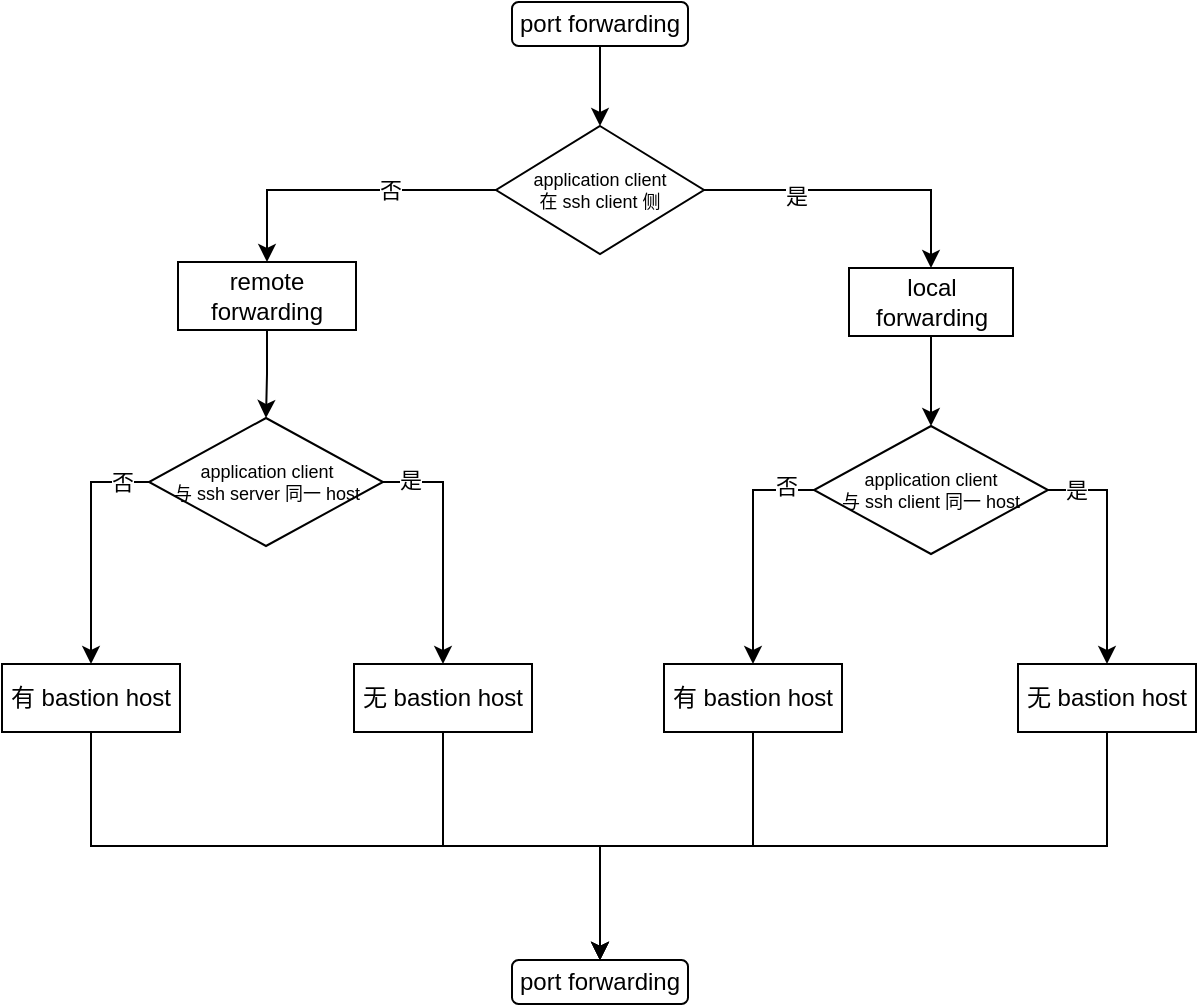 <mxfile version="24.8.4">
  <diagram name="第 1 页" id="i_x9QhXuIShAMBmTnTVo">
    <mxGraphModel dx="1058" dy="581" grid="0" gridSize="10" guides="1" tooltips="1" connect="1" arrows="1" fold="1" page="0" pageScale="1" pageWidth="827" pageHeight="1169" math="0" shadow="0">
      <root>
        <mxCell id="0" />
        <mxCell id="1" parent="0" />
        <mxCell id="hNcdMBy9ng1oUq9hT3ED-13" style="edgeStyle=orthogonalEdgeStyle;rounded=0;orthogonalLoop=1;jettySize=auto;html=1;exitX=0.5;exitY=1;exitDx=0;exitDy=0;entryX=0.5;entryY=0;entryDx=0;entryDy=0;" edge="1" parent="1" source="hNcdMBy9ng1oUq9hT3ED-1" target="hNcdMBy9ng1oUq9hT3ED-2">
          <mxGeometry relative="1" as="geometry" />
        </mxCell>
        <mxCell id="hNcdMBy9ng1oUq9hT3ED-1" value="port forwarding" style="rounded=1;whiteSpace=wrap;html=1;" vertex="1" parent="1">
          <mxGeometry x="587" y="275" width="88" height="22" as="geometry" />
        </mxCell>
        <mxCell id="hNcdMBy9ng1oUq9hT3ED-7" style="edgeStyle=orthogonalEdgeStyle;rounded=0;orthogonalLoop=1;jettySize=auto;html=1;exitX=1;exitY=0.5;exitDx=0;exitDy=0;entryX=0.5;entryY=0;entryDx=0;entryDy=0;" edge="1" parent="1" source="hNcdMBy9ng1oUq9hT3ED-2" target="hNcdMBy9ng1oUq9hT3ED-3">
          <mxGeometry relative="1" as="geometry" />
        </mxCell>
        <mxCell id="hNcdMBy9ng1oUq9hT3ED-9" value="是" style="edgeLabel;html=1;align=center;verticalAlign=middle;resizable=0;points=[];" vertex="1" connectable="0" parent="hNcdMBy9ng1oUq9hT3ED-7">
          <mxGeometry x="-0.398" y="-3" relative="1" as="geometry">
            <mxPoint as="offset" />
          </mxGeometry>
        </mxCell>
        <mxCell id="hNcdMBy9ng1oUq9hT3ED-8" style="edgeStyle=orthogonalEdgeStyle;rounded=0;orthogonalLoop=1;jettySize=auto;html=1;exitX=0;exitY=0.5;exitDx=0;exitDy=0;entryX=0.5;entryY=0;entryDx=0;entryDy=0;" edge="1" parent="1" source="hNcdMBy9ng1oUq9hT3ED-2" target="hNcdMBy9ng1oUq9hT3ED-4">
          <mxGeometry relative="1" as="geometry" />
        </mxCell>
        <mxCell id="hNcdMBy9ng1oUq9hT3ED-10" value="否" style="edgeLabel;html=1;align=center;verticalAlign=middle;resizable=0;points=[];" vertex="1" connectable="0" parent="hNcdMBy9ng1oUq9hT3ED-8">
          <mxGeometry x="-0.287" relative="1" as="geometry">
            <mxPoint as="offset" />
          </mxGeometry>
        </mxCell>
        <mxCell id="hNcdMBy9ng1oUq9hT3ED-2" value="application client &lt;br&gt;在 ssh client 侧" style="rhombus;whiteSpace=wrap;html=1;fontSize=9;" vertex="1" parent="1">
          <mxGeometry x="579" y="337" width="104" height="64" as="geometry" />
        </mxCell>
        <mxCell id="hNcdMBy9ng1oUq9hT3ED-11" style="edgeStyle=orthogonalEdgeStyle;rounded=0;orthogonalLoop=1;jettySize=auto;html=1;exitX=0.5;exitY=1;exitDx=0;exitDy=0;" edge="1" parent="1" source="hNcdMBy9ng1oUq9hT3ED-3" target="hNcdMBy9ng1oUq9hT3ED-5">
          <mxGeometry relative="1" as="geometry" />
        </mxCell>
        <mxCell id="hNcdMBy9ng1oUq9hT3ED-3" value="local forwarding" style="rounded=0;whiteSpace=wrap;html=1;" vertex="1" parent="1">
          <mxGeometry x="755.5" y="408" width="82" height="34" as="geometry" />
        </mxCell>
        <mxCell id="hNcdMBy9ng1oUq9hT3ED-12" style="edgeStyle=orthogonalEdgeStyle;rounded=0;orthogonalLoop=1;jettySize=auto;html=1;exitX=0.5;exitY=1;exitDx=0;exitDy=0;" edge="1" parent="1" source="hNcdMBy9ng1oUq9hT3ED-4" target="hNcdMBy9ng1oUq9hT3ED-6">
          <mxGeometry relative="1" as="geometry" />
        </mxCell>
        <mxCell id="hNcdMBy9ng1oUq9hT3ED-4" value="remote forwarding" style="rounded=0;whiteSpace=wrap;html=1;" vertex="1" parent="1">
          <mxGeometry x="420" y="405" width="89" height="34" as="geometry" />
        </mxCell>
        <mxCell id="hNcdMBy9ng1oUq9hT3ED-21" style="edgeStyle=orthogonalEdgeStyle;rounded=0;orthogonalLoop=1;jettySize=auto;html=1;exitX=1;exitY=0.5;exitDx=0;exitDy=0;" edge="1" parent="1" source="hNcdMBy9ng1oUq9hT3ED-5" target="hNcdMBy9ng1oUq9hT3ED-20">
          <mxGeometry relative="1" as="geometry" />
        </mxCell>
        <mxCell id="hNcdMBy9ng1oUq9hT3ED-32" value="是" style="edgeLabel;html=1;align=center;verticalAlign=middle;resizable=0;points=[];" vertex="1" connectable="0" parent="hNcdMBy9ng1oUq9hT3ED-21">
          <mxGeometry x="-0.76" relative="1" as="geometry">
            <mxPoint as="offset" />
          </mxGeometry>
        </mxCell>
        <mxCell id="hNcdMBy9ng1oUq9hT3ED-22" style="edgeStyle=orthogonalEdgeStyle;rounded=0;orthogonalLoop=1;jettySize=auto;html=1;exitX=0;exitY=0.5;exitDx=0;exitDy=0;entryX=0.5;entryY=0;entryDx=0;entryDy=0;" edge="1" parent="1" source="hNcdMBy9ng1oUq9hT3ED-5" target="hNcdMBy9ng1oUq9hT3ED-19">
          <mxGeometry relative="1" as="geometry" />
        </mxCell>
        <mxCell id="hNcdMBy9ng1oUq9hT3ED-33" value="否" style="edgeLabel;html=1;align=center;verticalAlign=middle;resizable=0;points=[];" vertex="1" connectable="0" parent="hNcdMBy9ng1oUq9hT3ED-22">
          <mxGeometry x="-0.66" y="-3" relative="1" as="geometry">
            <mxPoint x="6" y="1" as="offset" />
          </mxGeometry>
        </mxCell>
        <mxCell id="hNcdMBy9ng1oUq9hT3ED-5" value="application client &lt;br&gt;与 ssh client 同一 host" style="rhombus;whiteSpace=wrap;html=1;fontSize=9;" vertex="1" parent="1">
          <mxGeometry x="738" y="487" width="117" height="64" as="geometry" />
        </mxCell>
        <mxCell id="hNcdMBy9ng1oUq9hT3ED-25" style="edgeStyle=orthogonalEdgeStyle;rounded=0;orthogonalLoop=1;jettySize=auto;html=1;exitX=1;exitY=0.5;exitDx=0;exitDy=0;entryX=0.5;entryY=0;entryDx=0;entryDy=0;" edge="1" parent="1" source="hNcdMBy9ng1oUq9hT3ED-6" target="hNcdMBy9ng1oUq9hT3ED-24">
          <mxGeometry relative="1" as="geometry" />
        </mxCell>
        <mxCell id="hNcdMBy9ng1oUq9hT3ED-34" value="是" style="edgeLabel;html=1;align=center;verticalAlign=middle;resizable=0;points=[];" vertex="1" connectable="0" parent="hNcdMBy9ng1oUq9hT3ED-25">
          <mxGeometry x="-0.793" y="1" relative="1" as="geometry">
            <mxPoint x="1" as="offset" />
          </mxGeometry>
        </mxCell>
        <mxCell id="hNcdMBy9ng1oUq9hT3ED-26" style="edgeStyle=orthogonalEdgeStyle;rounded=0;orthogonalLoop=1;jettySize=auto;html=1;exitX=0;exitY=0.5;exitDx=0;exitDy=0;entryX=0.5;entryY=0;entryDx=0;entryDy=0;" edge="1" parent="1" source="hNcdMBy9ng1oUq9hT3ED-6" target="hNcdMBy9ng1oUq9hT3ED-23">
          <mxGeometry relative="1" as="geometry" />
        </mxCell>
        <mxCell id="hNcdMBy9ng1oUq9hT3ED-35" value="否" style="edgeLabel;html=1;align=center;verticalAlign=middle;resizable=0;points=[];" vertex="1" connectable="0" parent="hNcdMBy9ng1oUq9hT3ED-26">
          <mxGeometry x="-0.758" relative="1" as="geometry">
            <mxPoint x="1" as="offset" />
          </mxGeometry>
        </mxCell>
        <mxCell id="hNcdMBy9ng1oUq9hT3ED-6" value="application client &lt;br&gt;与 ssh server 同一 host" style="rhombus;whiteSpace=wrap;html=1;fontSize=9;" vertex="1" parent="1">
          <mxGeometry x="405.5" y="483" width="117" height="64" as="geometry" />
        </mxCell>
        <mxCell id="hNcdMBy9ng1oUq9hT3ED-30" style="edgeStyle=orthogonalEdgeStyle;rounded=0;orthogonalLoop=1;jettySize=auto;html=1;exitX=0.5;exitY=1;exitDx=0;exitDy=0;entryX=0.5;entryY=0;entryDx=0;entryDy=0;" edge="1" parent="1" source="hNcdMBy9ng1oUq9hT3ED-19" target="hNcdMBy9ng1oUq9hT3ED-27">
          <mxGeometry relative="1" as="geometry" />
        </mxCell>
        <mxCell id="hNcdMBy9ng1oUq9hT3ED-19" value="有 bastion host" style="rounded=0;whiteSpace=wrap;html=1;" vertex="1" parent="1">
          <mxGeometry x="663" y="606" width="89" height="34" as="geometry" />
        </mxCell>
        <mxCell id="hNcdMBy9ng1oUq9hT3ED-31" style="edgeStyle=orthogonalEdgeStyle;rounded=0;orthogonalLoop=1;jettySize=auto;html=1;exitX=0.5;exitY=1;exitDx=0;exitDy=0;entryX=0.5;entryY=0;entryDx=0;entryDy=0;" edge="1" parent="1" source="hNcdMBy9ng1oUq9hT3ED-20" target="hNcdMBy9ng1oUq9hT3ED-27">
          <mxGeometry relative="1" as="geometry" />
        </mxCell>
        <mxCell id="hNcdMBy9ng1oUq9hT3ED-20" value="无 bastion host" style="rounded=0;whiteSpace=wrap;html=1;" vertex="1" parent="1">
          <mxGeometry x="840" y="606" width="89" height="34" as="geometry" />
        </mxCell>
        <mxCell id="hNcdMBy9ng1oUq9hT3ED-28" style="edgeStyle=orthogonalEdgeStyle;rounded=0;orthogonalLoop=1;jettySize=auto;html=1;exitX=0.5;exitY=1;exitDx=0;exitDy=0;entryX=0.5;entryY=0;entryDx=0;entryDy=0;" edge="1" parent="1" source="hNcdMBy9ng1oUq9hT3ED-23" target="hNcdMBy9ng1oUq9hT3ED-27">
          <mxGeometry relative="1" as="geometry">
            <mxPoint x="598" y="712" as="targetPoint" />
          </mxGeometry>
        </mxCell>
        <mxCell id="hNcdMBy9ng1oUq9hT3ED-23" value="有 bastion host" style="rounded=0;whiteSpace=wrap;html=1;" vertex="1" parent="1">
          <mxGeometry x="332" y="606" width="89" height="34" as="geometry" />
        </mxCell>
        <mxCell id="hNcdMBy9ng1oUq9hT3ED-29" style="edgeStyle=orthogonalEdgeStyle;rounded=0;orthogonalLoop=1;jettySize=auto;html=1;exitX=0.5;exitY=1;exitDx=0;exitDy=0;entryX=0.5;entryY=0;entryDx=0;entryDy=0;" edge="1" parent="1" source="hNcdMBy9ng1oUq9hT3ED-24" target="hNcdMBy9ng1oUq9hT3ED-27">
          <mxGeometry relative="1" as="geometry">
            <mxPoint x="597" y="710" as="targetPoint" />
          </mxGeometry>
        </mxCell>
        <mxCell id="hNcdMBy9ng1oUq9hT3ED-24" value="无 bastion host" style="rounded=0;whiteSpace=wrap;html=1;" vertex="1" parent="1">
          <mxGeometry x="508" y="606" width="89" height="34" as="geometry" />
        </mxCell>
        <mxCell id="hNcdMBy9ng1oUq9hT3ED-27" value="port forwarding" style="rounded=1;whiteSpace=wrap;html=1;" vertex="1" parent="1">
          <mxGeometry x="587" y="754" width="88" height="22" as="geometry" />
        </mxCell>
      </root>
    </mxGraphModel>
  </diagram>
</mxfile>
